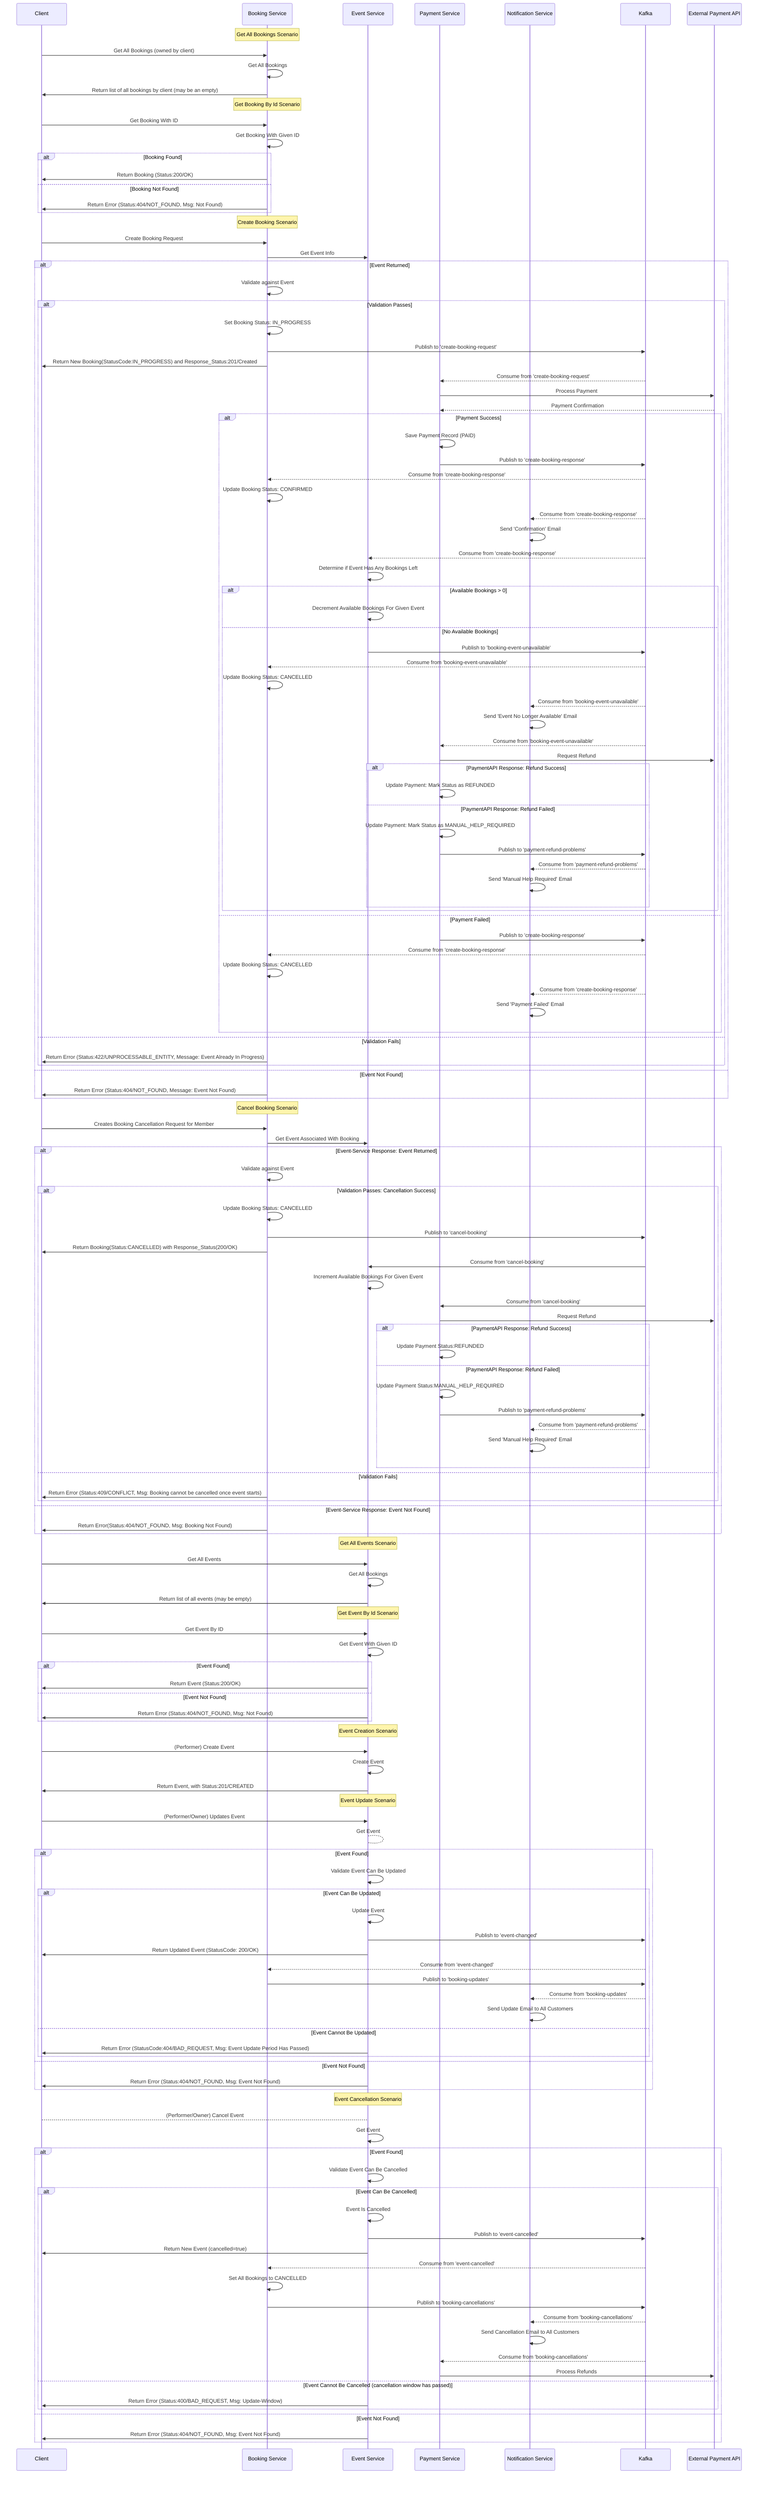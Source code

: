 sequenceDiagram
    participant Client
    participant BS as Booking Service
    participant ES as Event Service
    participant PS as Payment Service
    participant NS as Notification Service
    participant Kafka
    participant PaymentAPI as External Payment API

    note over BS: Get All Bookings Scenario
    Client ->> BS: Get All Bookings (owned by client)
    BS ->> BS: Get All Bookings
    BS ->> Client: Return list of all bookings by client (may be an empty)

    note over BS: Get Booking By Id Scenario
    Client ->> BS: Get Booking With ID
    BS ->> BS: Get Booking With Given ID

    alt Booking Found
        BS ->> Client: Return Booking (Status:200/OK)
    else Booking Not Found
        BS ->> Client: Return Error (Status:404/NOT_FOUND, Msg: Not Found)
    end

    note over BS: Create Booking Scenario
    Client ->> BS: Create Booking Request
    BS ->> ES: Get Event Info

    alt Event Returned
        BS ->> BS: Validate against Event

        alt Validation Passes
            BS ->> BS: Set Booking Status: IN_PROGRESS
            BS ->> Kafka: Publish to 'create-booking-request'
            BS ->> Client: Return New Booking(StatusCode:IN_PROGRESS) and Response_Status:201/Created
            Kafka -->> PS: Consume from 'create-booking-request'
            PS ->> PaymentAPI: Process Payment
            PaymentAPI -->> PS: Payment Confirmation

            alt Payment Success
                PS ->> PS: Save Payment Record (PAID)
                PS ->> Kafka: Publish to 'create-booking-response'
                Kafka -->> BS: Consume from 'create-booking-response'
                BS ->> BS: Update Booking Status: CONFIRMED
                Kafka -->> NS: Consume from 'create-booking-response'
                NS ->> NS: Send 'Confirmation' Email
                Kafka -->> ES: Consume from 'create-booking-response'
                ES ->> ES: Determine if Event Has Any Bookings Left

                alt Available Bookings > 0
                    ES ->> ES: Decrement Available Bookings For Given Event

                else No Available Bookings
                    ES ->> Kafka: Publish to 'booking-event-unavailable'
                    Kafka -->> BS: Consume from 'booking-event-unavailable'
                    BS ->> BS: Update Booking Status: CANCELLED
                    Kafka -->> NS: Consume from 'booking-event-unavailable'
                    NS ->> NS: Send 'Event No Longer Available' Email
                    Kafka -->> PS: Consume from 'booking-event-unavailable'
                    PS ->> PaymentAPI: Request Refund

                    alt PaymentAPI Response: Refund Success
                        PS ->> PS: Update Payment: Mark Status as REFUNDED

                    else PaymentAPI Response: Refund Failed
                        PS ->> PS: Update Payment: Mark Status as MANUAL_HELP_REQUIRED
                        PS ->> Kafka: Publish to 'payment-refund-problems'
                        Kafka -->> NS: Consume from 'payment-refund-problems'
                        NS ->> NS: Send 'Manual Help Required' Email
                    end
                end
            else Payment Failed
                PS ->> Kafka: Publish to 'create-booking-response'
                Kafka -->> BS: Consume from 'create-booking-response'
                BS ->> BS: Update Booking Status: CANCELLED
                Kafka -->> NS: Consume from 'create-booking-response'
                NS ->> NS: Send 'Payment Failed' Email
            end

        else Validation Fails
            BS ->> Client: Return Error (Status:422/UNPROCESSABLE_ENTITY, Message: Event Already In Progress)
        end
    else Event Not Found
        BS ->> Client: Return Error (Status:404/NOT_FOUND, Message: Event Not Found)
    end

    note over BS: Cancel Booking Scenario
    Client ->> BS: Creates Booking Cancellation Request for Member
    BS ->> ES: Get Event Associated With Booking

    alt Event-Service Response: Event Returned
        BS ->> BS: Validate against Event

        alt Validation Passes: Cancellation Success
            BS ->> BS: Update Booking Status: CANCELLED
            BS ->> Kafka: Publish to 'cancel-booking'
            BS ->> Client: Return Booking(Status:CANCELLED) with Response_Status(200/OK)
            Kafka ->> ES: Consume from 'cancel-booking'
            ES ->> ES: Increment Available Bookings For Given Event
            Kafka ->> PS: Consume from 'cancel-booking'
            PS ->> PaymentAPI: Request Refund

            alt PaymentAPI Response: Refund Success
                PS ->> PS: Update Payment Status:REFUNDED
            else PaymentAPI Response: Refund Failed
                PS ->> PS: Update Payment Status:MANUAL_HELP_REQUIRED
                PS ->> Kafka: Publish to 'payment-refund-problems'
                Kafka -->> NS: Consume from 'payment-refund-problems'
                NS ->> NS: Send 'Manual Help Required' Email
            end

        else Validation Fails
            BS ->> Client: Return Error (Status:409/CONFLICT, Msg: Booking cannot be cancelled once event starts)
        end

    else Event-Service Response: Event Not Found
        BS ->> Client: Return Error(Status:404/NOT_FOUND, Msg: Booking Not Found)
    end

    note over ES: Get All Events Scenario
    Client ->> ES: Get All Events
    ES ->> ES: Get All Bookings
    ES ->> Client: Return list of all events (may be empty)

    note over ES: Get Event By Id Scenario
    Client ->> ES: Get Event By ID
    ES ->> ES: Get Event With Given ID

    alt Event Found
        ES ->> Client: Return Event (Status:200/OK)
    else Event Not Found
        ES ->> Client: Return Error (Status:404/NOT_FOUND, Msg: Not Found)
    end

    note over ES: Event Creation Scenario
    Client ->> ES: (Performer) Create Event
    ES ->> ES: Create Event
    ES ->> Client: Return Event, with Status:201/CREATED

    note over ES: Event Update Scenario
    Client ->> ES: (Performer/Owner) Updates Event
    ES-->ES: Get Event

    alt Event Found
        ES->>ES: Validate Event Can Be Updated

        alt Event Can Be Updated
            ES->>ES: Update Event
            ES ->> Kafka: Publish to 'event-changed'
            ES ->> Client: Return Updated Event (StatusCode: 200/OK)

            Kafka -->> BS: Consume from 'event-changed'
            BS ->> Kafka: Publish to 'booking-updates'

            Kafka -->> NS: Consume from 'booking-updates'
            NS ->> NS: Send Update Email to All Customers

        else Event Cannot Be Updated
            ES->>Client: Return Error (StatusCode:404/BAD_REQUEST, Msg: Event Update Period Has Passed)
        end

    else Event Not Found
        ES ->> Client: Return Error (Status:404/NOT_FOUND, Msg: Event Not Found)
    end


    note over ES: Event Cancellation Scenario
    Client --> ES: (Performer/Owner) Cancel Event
    ES ->> ES: Get Event

    alt Event Found
        ES ->> ES: Validate Event Can Be Cancelled

        alt Event Can Be Cancelled
            ES ->> ES: Event Is Cancelled
            ES ->> Kafka: Publish to 'event-cancelled'
            ES ->> Client: Return New Event (cancelled=true)

            Kafka -->> BS: Consume from 'event-cancelled'
            BS ->> BS: Set All Bookings to CANCELLED
            BS ->> Kafka: Publish to 'booking-cancellations'

            Kafka -->> NS: Consume from 'booking-cancellations'
            NS ->> NS: Send Cancellation Email to All Customers

            Kafka -->> PS: Consume from 'booking-cancellations'
            PS ->> PaymentAPI: Process Refunds

        else Event Cannot Be Cancelled (cancellation window has passed)
            ES ->> Client: Return Error (Status:400/BAD_REQUEST, Msg: Update-Window)
        end

    else Event Not Found
        ES ->> Client: Return Error (Status:404/NOT_FOUND, Msg: Event Not Found)
    end